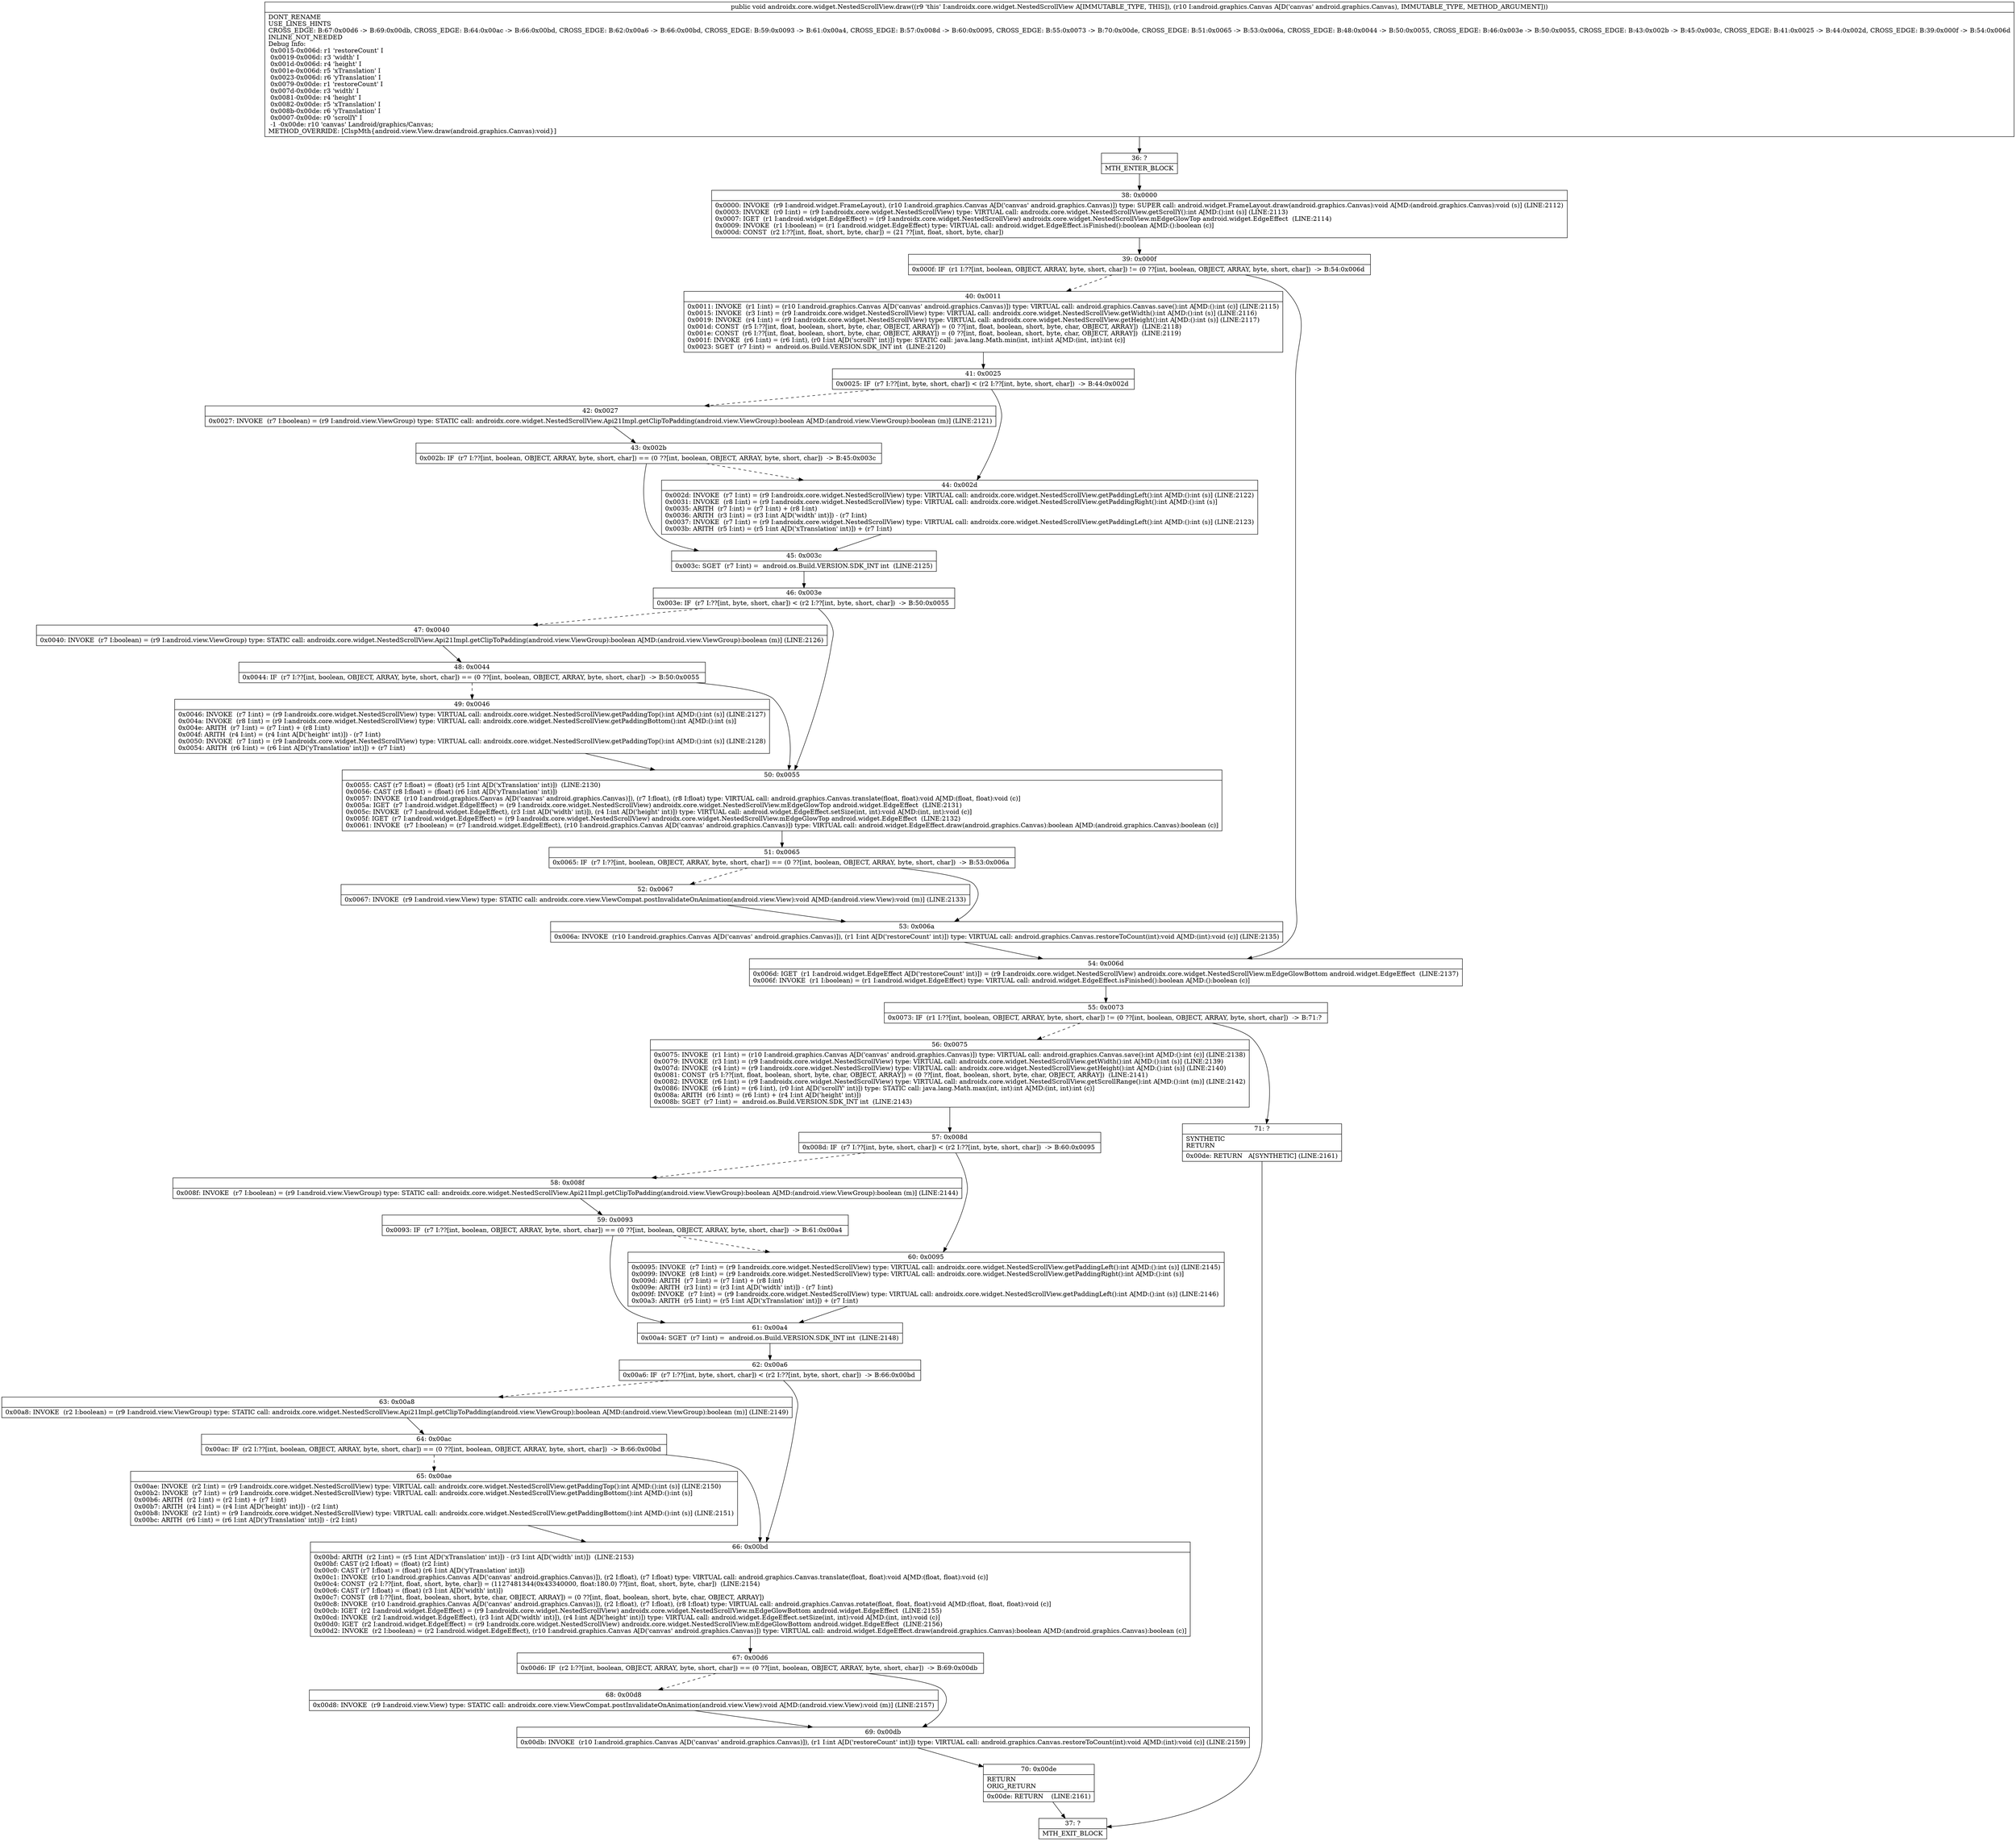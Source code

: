 digraph "CFG forandroidx.core.widget.NestedScrollView.draw(Landroid\/graphics\/Canvas;)V" {
Node_36 [shape=record,label="{36\:\ ?|MTH_ENTER_BLOCK\l}"];
Node_38 [shape=record,label="{38\:\ 0x0000|0x0000: INVOKE  (r9 I:android.widget.FrameLayout), (r10 I:android.graphics.Canvas A[D('canvas' android.graphics.Canvas)]) type: SUPER call: android.widget.FrameLayout.draw(android.graphics.Canvas):void A[MD:(android.graphics.Canvas):void (s)] (LINE:2112)\l0x0003: INVOKE  (r0 I:int) = (r9 I:androidx.core.widget.NestedScrollView) type: VIRTUAL call: androidx.core.widget.NestedScrollView.getScrollY():int A[MD:():int (s)] (LINE:2113)\l0x0007: IGET  (r1 I:android.widget.EdgeEffect) = (r9 I:androidx.core.widget.NestedScrollView) androidx.core.widget.NestedScrollView.mEdgeGlowTop android.widget.EdgeEffect  (LINE:2114)\l0x0009: INVOKE  (r1 I:boolean) = (r1 I:android.widget.EdgeEffect) type: VIRTUAL call: android.widget.EdgeEffect.isFinished():boolean A[MD:():boolean (c)]\l0x000d: CONST  (r2 I:??[int, float, short, byte, char]) = (21 ??[int, float, short, byte, char]) \l}"];
Node_39 [shape=record,label="{39\:\ 0x000f|0x000f: IF  (r1 I:??[int, boolean, OBJECT, ARRAY, byte, short, char]) != (0 ??[int, boolean, OBJECT, ARRAY, byte, short, char])  \-\> B:54:0x006d \l}"];
Node_40 [shape=record,label="{40\:\ 0x0011|0x0011: INVOKE  (r1 I:int) = (r10 I:android.graphics.Canvas A[D('canvas' android.graphics.Canvas)]) type: VIRTUAL call: android.graphics.Canvas.save():int A[MD:():int (c)] (LINE:2115)\l0x0015: INVOKE  (r3 I:int) = (r9 I:androidx.core.widget.NestedScrollView) type: VIRTUAL call: androidx.core.widget.NestedScrollView.getWidth():int A[MD:():int (s)] (LINE:2116)\l0x0019: INVOKE  (r4 I:int) = (r9 I:androidx.core.widget.NestedScrollView) type: VIRTUAL call: androidx.core.widget.NestedScrollView.getHeight():int A[MD:():int (s)] (LINE:2117)\l0x001d: CONST  (r5 I:??[int, float, boolean, short, byte, char, OBJECT, ARRAY]) = (0 ??[int, float, boolean, short, byte, char, OBJECT, ARRAY])  (LINE:2118)\l0x001e: CONST  (r6 I:??[int, float, boolean, short, byte, char, OBJECT, ARRAY]) = (0 ??[int, float, boolean, short, byte, char, OBJECT, ARRAY])  (LINE:2119)\l0x001f: INVOKE  (r6 I:int) = (r6 I:int), (r0 I:int A[D('scrollY' int)]) type: STATIC call: java.lang.Math.min(int, int):int A[MD:(int, int):int (c)]\l0x0023: SGET  (r7 I:int) =  android.os.Build.VERSION.SDK_INT int  (LINE:2120)\l}"];
Node_41 [shape=record,label="{41\:\ 0x0025|0x0025: IF  (r7 I:??[int, byte, short, char]) \< (r2 I:??[int, byte, short, char])  \-\> B:44:0x002d \l}"];
Node_42 [shape=record,label="{42\:\ 0x0027|0x0027: INVOKE  (r7 I:boolean) = (r9 I:android.view.ViewGroup) type: STATIC call: androidx.core.widget.NestedScrollView.Api21Impl.getClipToPadding(android.view.ViewGroup):boolean A[MD:(android.view.ViewGroup):boolean (m)] (LINE:2121)\l}"];
Node_43 [shape=record,label="{43\:\ 0x002b|0x002b: IF  (r7 I:??[int, boolean, OBJECT, ARRAY, byte, short, char]) == (0 ??[int, boolean, OBJECT, ARRAY, byte, short, char])  \-\> B:45:0x003c \l}"];
Node_45 [shape=record,label="{45\:\ 0x003c|0x003c: SGET  (r7 I:int) =  android.os.Build.VERSION.SDK_INT int  (LINE:2125)\l}"];
Node_46 [shape=record,label="{46\:\ 0x003e|0x003e: IF  (r7 I:??[int, byte, short, char]) \< (r2 I:??[int, byte, short, char])  \-\> B:50:0x0055 \l}"];
Node_47 [shape=record,label="{47\:\ 0x0040|0x0040: INVOKE  (r7 I:boolean) = (r9 I:android.view.ViewGroup) type: STATIC call: androidx.core.widget.NestedScrollView.Api21Impl.getClipToPadding(android.view.ViewGroup):boolean A[MD:(android.view.ViewGroup):boolean (m)] (LINE:2126)\l}"];
Node_48 [shape=record,label="{48\:\ 0x0044|0x0044: IF  (r7 I:??[int, boolean, OBJECT, ARRAY, byte, short, char]) == (0 ??[int, boolean, OBJECT, ARRAY, byte, short, char])  \-\> B:50:0x0055 \l}"];
Node_49 [shape=record,label="{49\:\ 0x0046|0x0046: INVOKE  (r7 I:int) = (r9 I:androidx.core.widget.NestedScrollView) type: VIRTUAL call: androidx.core.widget.NestedScrollView.getPaddingTop():int A[MD:():int (s)] (LINE:2127)\l0x004a: INVOKE  (r8 I:int) = (r9 I:androidx.core.widget.NestedScrollView) type: VIRTUAL call: androidx.core.widget.NestedScrollView.getPaddingBottom():int A[MD:():int (s)]\l0x004e: ARITH  (r7 I:int) = (r7 I:int) + (r8 I:int) \l0x004f: ARITH  (r4 I:int) = (r4 I:int A[D('height' int)]) \- (r7 I:int) \l0x0050: INVOKE  (r7 I:int) = (r9 I:androidx.core.widget.NestedScrollView) type: VIRTUAL call: androidx.core.widget.NestedScrollView.getPaddingTop():int A[MD:():int (s)] (LINE:2128)\l0x0054: ARITH  (r6 I:int) = (r6 I:int A[D('yTranslation' int)]) + (r7 I:int) \l}"];
Node_50 [shape=record,label="{50\:\ 0x0055|0x0055: CAST (r7 I:float) = (float) (r5 I:int A[D('xTranslation' int)])  (LINE:2130)\l0x0056: CAST (r8 I:float) = (float) (r6 I:int A[D('yTranslation' int)]) \l0x0057: INVOKE  (r10 I:android.graphics.Canvas A[D('canvas' android.graphics.Canvas)]), (r7 I:float), (r8 I:float) type: VIRTUAL call: android.graphics.Canvas.translate(float, float):void A[MD:(float, float):void (c)]\l0x005a: IGET  (r7 I:android.widget.EdgeEffect) = (r9 I:androidx.core.widget.NestedScrollView) androidx.core.widget.NestedScrollView.mEdgeGlowTop android.widget.EdgeEffect  (LINE:2131)\l0x005c: INVOKE  (r7 I:android.widget.EdgeEffect), (r3 I:int A[D('width' int)]), (r4 I:int A[D('height' int)]) type: VIRTUAL call: android.widget.EdgeEffect.setSize(int, int):void A[MD:(int, int):void (c)]\l0x005f: IGET  (r7 I:android.widget.EdgeEffect) = (r9 I:androidx.core.widget.NestedScrollView) androidx.core.widget.NestedScrollView.mEdgeGlowTop android.widget.EdgeEffect  (LINE:2132)\l0x0061: INVOKE  (r7 I:boolean) = (r7 I:android.widget.EdgeEffect), (r10 I:android.graphics.Canvas A[D('canvas' android.graphics.Canvas)]) type: VIRTUAL call: android.widget.EdgeEffect.draw(android.graphics.Canvas):boolean A[MD:(android.graphics.Canvas):boolean (c)]\l}"];
Node_51 [shape=record,label="{51\:\ 0x0065|0x0065: IF  (r7 I:??[int, boolean, OBJECT, ARRAY, byte, short, char]) == (0 ??[int, boolean, OBJECT, ARRAY, byte, short, char])  \-\> B:53:0x006a \l}"];
Node_52 [shape=record,label="{52\:\ 0x0067|0x0067: INVOKE  (r9 I:android.view.View) type: STATIC call: androidx.core.view.ViewCompat.postInvalidateOnAnimation(android.view.View):void A[MD:(android.view.View):void (m)] (LINE:2133)\l}"];
Node_53 [shape=record,label="{53\:\ 0x006a|0x006a: INVOKE  (r10 I:android.graphics.Canvas A[D('canvas' android.graphics.Canvas)]), (r1 I:int A[D('restoreCount' int)]) type: VIRTUAL call: android.graphics.Canvas.restoreToCount(int):void A[MD:(int):void (c)] (LINE:2135)\l}"];
Node_44 [shape=record,label="{44\:\ 0x002d|0x002d: INVOKE  (r7 I:int) = (r9 I:androidx.core.widget.NestedScrollView) type: VIRTUAL call: androidx.core.widget.NestedScrollView.getPaddingLeft():int A[MD:():int (s)] (LINE:2122)\l0x0031: INVOKE  (r8 I:int) = (r9 I:androidx.core.widget.NestedScrollView) type: VIRTUAL call: androidx.core.widget.NestedScrollView.getPaddingRight():int A[MD:():int (s)]\l0x0035: ARITH  (r7 I:int) = (r7 I:int) + (r8 I:int) \l0x0036: ARITH  (r3 I:int) = (r3 I:int A[D('width' int)]) \- (r7 I:int) \l0x0037: INVOKE  (r7 I:int) = (r9 I:androidx.core.widget.NestedScrollView) type: VIRTUAL call: androidx.core.widget.NestedScrollView.getPaddingLeft():int A[MD:():int (s)] (LINE:2123)\l0x003b: ARITH  (r5 I:int) = (r5 I:int A[D('xTranslation' int)]) + (r7 I:int) \l}"];
Node_54 [shape=record,label="{54\:\ 0x006d|0x006d: IGET  (r1 I:android.widget.EdgeEffect A[D('restoreCount' int)]) = (r9 I:androidx.core.widget.NestedScrollView) androidx.core.widget.NestedScrollView.mEdgeGlowBottom android.widget.EdgeEffect  (LINE:2137)\l0x006f: INVOKE  (r1 I:boolean) = (r1 I:android.widget.EdgeEffect) type: VIRTUAL call: android.widget.EdgeEffect.isFinished():boolean A[MD:():boolean (c)]\l}"];
Node_55 [shape=record,label="{55\:\ 0x0073|0x0073: IF  (r1 I:??[int, boolean, OBJECT, ARRAY, byte, short, char]) != (0 ??[int, boolean, OBJECT, ARRAY, byte, short, char])  \-\> B:71:? \l}"];
Node_56 [shape=record,label="{56\:\ 0x0075|0x0075: INVOKE  (r1 I:int) = (r10 I:android.graphics.Canvas A[D('canvas' android.graphics.Canvas)]) type: VIRTUAL call: android.graphics.Canvas.save():int A[MD:():int (c)] (LINE:2138)\l0x0079: INVOKE  (r3 I:int) = (r9 I:androidx.core.widget.NestedScrollView) type: VIRTUAL call: androidx.core.widget.NestedScrollView.getWidth():int A[MD:():int (s)] (LINE:2139)\l0x007d: INVOKE  (r4 I:int) = (r9 I:androidx.core.widget.NestedScrollView) type: VIRTUAL call: androidx.core.widget.NestedScrollView.getHeight():int A[MD:():int (s)] (LINE:2140)\l0x0081: CONST  (r5 I:??[int, float, boolean, short, byte, char, OBJECT, ARRAY]) = (0 ??[int, float, boolean, short, byte, char, OBJECT, ARRAY])  (LINE:2141)\l0x0082: INVOKE  (r6 I:int) = (r9 I:androidx.core.widget.NestedScrollView) type: VIRTUAL call: androidx.core.widget.NestedScrollView.getScrollRange():int A[MD:():int (m)] (LINE:2142)\l0x0086: INVOKE  (r6 I:int) = (r6 I:int), (r0 I:int A[D('scrollY' int)]) type: STATIC call: java.lang.Math.max(int, int):int A[MD:(int, int):int (c)]\l0x008a: ARITH  (r6 I:int) = (r6 I:int) + (r4 I:int A[D('height' int)]) \l0x008b: SGET  (r7 I:int) =  android.os.Build.VERSION.SDK_INT int  (LINE:2143)\l}"];
Node_57 [shape=record,label="{57\:\ 0x008d|0x008d: IF  (r7 I:??[int, byte, short, char]) \< (r2 I:??[int, byte, short, char])  \-\> B:60:0x0095 \l}"];
Node_58 [shape=record,label="{58\:\ 0x008f|0x008f: INVOKE  (r7 I:boolean) = (r9 I:android.view.ViewGroup) type: STATIC call: androidx.core.widget.NestedScrollView.Api21Impl.getClipToPadding(android.view.ViewGroup):boolean A[MD:(android.view.ViewGroup):boolean (m)] (LINE:2144)\l}"];
Node_59 [shape=record,label="{59\:\ 0x0093|0x0093: IF  (r7 I:??[int, boolean, OBJECT, ARRAY, byte, short, char]) == (0 ??[int, boolean, OBJECT, ARRAY, byte, short, char])  \-\> B:61:0x00a4 \l}"];
Node_61 [shape=record,label="{61\:\ 0x00a4|0x00a4: SGET  (r7 I:int) =  android.os.Build.VERSION.SDK_INT int  (LINE:2148)\l}"];
Node_62 [shape=record,label="{62\:\ 0x00a6|0x00a6: IF  (r7 I:??[int, byte, short, char]) \< (r2 I:??[int, byte, short, char])  \-\> B:66:0x00bd \l}"];
Node_63 [shape=record,label="{63\:\ 0x00a8|0x00a8: INVOKE  (r2 I:boolean) = (r9 I:android.view.ViewGroup) type: STATIC call: androidx.core.widget.NestedScrollView.Api21Impl.getClipToPadding(android.view.ViewGroup):boolean A[MD:(android.view.ViewGroup):boolean (m)] (LINE:2149)\l}"];
Node_64 [shape=record,label="{64\:\ 0x00ac|0x00ac: IF  (r2 I:??[int, boolean, OBJECT, ARRAY, byte, short, char]) == (0 ??[int, boolean, OBJECT, ARRAY, byte, short, char])  \-\> B:66:0x00bd \l}"];
Node_65 [shape=record,label="{65\:\ 0x00ae|0x00ae: INVOKE  (r2 I:int) = (r9 I:androidx.core.widget.NestedScrollView) type: VIRTUAL call: androidx.core.widget.NestedScrollView.getPaddingTop():int A[MD:():int (s)] (LINE:2150)\l0x00b2: INVOKE  (r7 I:int) = (r9 I:androidx.core.widget.NestedScrollView) type: VIRTUAL call: androidx.core.widget.NestedScrollView.getPaddingBottom():int A[MD:():int (s)]\l0x00b6: ARITH  (r2 I:int) = (r2 I:int) + (r7 I:int) \l0x00b7: ARITH  (r4 I:int) = (r4 I:int A[D('height' int)]) \- (r2 I:int) \l0x00b8: INVOKE  (r2 I:int) = (r9 I:androidx.core.widget.NestedScrollView) type: VIRTUAL call: androidx.core.widget.NestedScrollView.getPaddingBottom():int A[MD:():int (s)] (LINE:2151)\l0x00bc: ARITH  (r6 I:int) = (r6 I:int A[D('yTranslation' int)]) \- (r2 I:int) \l}"];
Node_66 [shape=record,label="{66\:\ 0x00bd|0x00bd: ARITH  (r2 I:int) = (r5 I:int A[D('xTranslation' int)]) \- (r3 I:int A[D('width' int)])  (LINE:2153)\l0x00bf: CAST (r2 I:float) = (float) (r2 I:int) \l0x00c0: CAST (r7 I:float) = (float) (r6 I:int A[D('yTranslation' int)]) \l0x00c1: INVOKE  (r10 I:android.graphics.Canvas A[D('canvas' android.graphics.Canvas)]), (r2 I:float), (r7 I:float) type: VIRTUAL call: android.graphics.Canvas.translate(float, float):void A[MD:(float, float):void (c)]\l0x00c4: CONST  (r2 I:??[int, float, short, byte, char]) = (1127481344(0x43340000, float:180.0) ??[int, float, short, byte, char])  (LINE:2154)\l0x00c6: CAST (r7 I:float) = (float) (r3 I:int A[D('width' int)]) \l0x00c7: CONST  (r8 I:??[int, float, boolean, short, byte, char, OBJECT, ARRAY]) = (0 ??[int, float, boolean, short, byte, char, OBJECT, ARRAY]) \l0x00c8: INVOKE  (r10 I:android.graphics.Canvas A[D('canvas' android.graphics.Canvas)]), (r2 I:float), (r7 I:float), (r8 I:float) type: VIRTUAL call: android.graphics.Canvas.rotate(float, float, float):void A[MD:(float, float, float):void (c)]\l0x00cb: IGET  (r2 I:android.widget.EdgeEffect) = (r9 I:androidx.core.widget.NestedScrollView) androidx.core.widget.NestedScrollView.mEdgeGlowBottom android.widget.EdgeEffect  (LINE:2155)\l0x00cd: INVOKE  (r2 I:android.widget.EdgeEffect), (r3 I:int A[D('width' int)]), (r4 I:int A[D('height' int)]) type: VIRTUAL call: android.widget.EdgeEffect.setSize(int, int):void A[MD:(int, int):void (c)]\l0x00d0: IGET  (r2 I:android.widget.EdgeEffect) = (r9 I:androidx.core.widget.NestedScrollView) androidx.core.widget.NestedScrollView.mEdgeGlowBottom android.widget.EdgeEffect  (LINE:2156)\l0x00d2: INVOKE  (r2 I:boolean) = (r2 I:android.widget.EdgeEffect), (r10 I:android.graphics.Canvas A[D('canvas' android.graphics.Canvas)]) type: VIRTUAL call: android.widget.EdgeEffect.draw(android.graphics.Canvas):boolean A[MD:(android.graphics.Canvas):boolean (c)]\l}"];
Node_67 [shape=record,label="{67\:\ 0x00d6|0x00d6: IF  (r2 I:??[int, boolean, OBJECT, ARRAY, byte, short, char]) == (0 ??[int, boolean, OBJECT, ARRAY, byte, short, char])  \-\> B:69:0x00db \l}"];
Node_68 [shape=record,label="{68\:\ 0x00d8|0x00d8: INVOKE  (r9 I:android.view.View) type: STATIC call: androidx.core.view.ViewCompat.postInvalidateOnAnimation(android.view.View):void A[MD:(android.view.View):void (m)] (LINE:2157)\l}"];
Node_69 [shape=record,label="{69\:\ 0x00db|0x00db: INVOKE  (r10 I:android.graphics.Canvas A[D('canvas' android.graphics.Canvas)]), (r1 I:int A[D('restoreCount' int)]) type: VIRTUAL call: android.graphics.Canvas.restoreToCount(int):void A[MD:(int):void (c)] (LINE:2159)\l}"];
Node_70 [shape=record,label="{70\:\ 0x00de|RETURN\lORIG_RETURN\l|0x00de: RETURN    (LINE:2161)\l}"];
Node_37 [shape=record,label="{37\:\ ?|MTH_EXIT_BLOCK\l}"];
Node_60 [shape=record,label="{60\:\ 0x0095|0x0095: INVOKE  (r7 I:int) = (r9 I:androidx.core.widget.NestedScrollView) type: VIRTUAL call: androidx.core.widget.NestedScrollView.getPaddingLeft():int A[MD:():int (s)] (LINE:2145)\l0x0099: INVOKE  (r8 I:int) = (r9 I:androidx.core.widget.NestedScrollView) type: VIRTUAL call: androidx.core.widget.NestedScrollView.getPaddingRight():int A[MD:():int (s)]\l0x009d: ARITH  (r7 I:int) = (r7 I:int) + (r8 I:int) \l0x009e: ARITH  (r3 I:int) = (r3 I:int A[D('width' int)]) \- (r7 I:int) \l0x009f: INVOKE  (r7 I:int) = (r9 I:androidx.core.widget.NestedScrollView) type: VIRTUAL call: androidx.core.widget.NestedScrollView.getPaddingLeft():int A[MD:():int (s)] (LINE:2146)\l0x00a3: ARITH  (r5 I:int) = (r5 I:int A[D('xTranslation' int)]) + (r7 I:int) \l}"];
Node_71 [shape=record,label="{71\:\ ?|SYNTHETIC\lRETURN\l|0x00de: RETURN   A[SYNTHETIC] (LINE:2161)\l}"];
MethodNode[shape=record,label="{public void androidx.core.widget.NestedScrollView.draw((r9 'this' I:androidx.core.widget.NestedScrollView A[IMMUTABLE_TYPE, THIS]), (r10 I:android.graphics.Canvas A[D('canvas' android.graphics.Canvas), IMMUTABLE_TYPE, METHOD_ARGUMENT]))  | DONT_RENAME\lUSE_LINES_HINTS\lCROSS_EDGE: B:67:0x00d6 \-\> B:69:0x00db, CROSS_EDGE: B:64:0x00ac \-\> B:66:0x00bd, CROSS_EDGE: B:62:0x00a6 \-\> B:66:0x00bd, CROSS_EDGE: B:59:0x0093 \-\> B:61:0x00a4, CROSS_EDGE: B:57:0x008d \-\> B:60:0x0095, CROSS_EDGE: B:55:0x0073 \-\> B:70:0x00de, CROSS_EDGE: B:51:0x0065 \-\> B:53:0x006a, CROSS_EDGE: B:48:0x0044 \-\> B:50:0x0055, CROSS_EDGE: B:46:0x003e \-\> B:50:0x0055, CROSS_EDGE: B:43:0x002b \-\> B:45:0x003c, CROSS_EDGE: B:41:0x0025 \-\> B:44:0x002d, CROSS_EDGE: B:39:0x000f \-\> B:54:0x006d\lINLINE_NOT_NEEDED\lDebug Info:\l  0x0015\-0x006d: r1 'restoreCount' I\l  0x0019\-0x006d: r3 'width' I\l  0x001d\-0x006d: r4 'height' I\l  0x001e\-0x006d: r5 'xTranslation' I\l  0x0023\-0x006d: r6 'yTranslation' I\l  0x0079\-0x00de: r1 'restoreCount' I\l  0x007d\-0x00de: r3 'width' I\l  0x0081\-0x00de: r4 'height' I\l  0x0082\-0x00de: r5 'xTranslation' I\l  0x008b\-0x00de: r6 'yTranslation' I\l  0x0007\-0x00de: r0 'scrollY' I\l  \-1 \-0x00de: r10 'canvas' Landroid\/graphics\/Canvas;\lMETHOD_OVERRIDE: [ClspMth\{android.view.View.draw(android.graphics.Canvas):void\}]\l}"];
MethodNode -> Node_36;Node_36 -> Node_38;
Node_38 -> Node_39;
Node_39 -> Node_40[style=dashed];
Node_39 -> Node_54;
Node_40 -> Node_41;
Node_41 -> Node_42[style=dashed];
Node_41 -> Node_44;
Node_42 -> Node_43;
Node_43 -> Node_44[style=dashed];
Node_43 -> Node_45;
Node_45 -> Node_46;
Node_46 -> Node_47[style=dashed];
Node_46 -> Node_50;
Node_47 -> Node_48;
Node_48 -> Node_49[style=dashed];
Node_48 -> Node_50;
Node_49 -> Node_50;
Node_50 -> Node_51;
Node_51 -> Node_52[style=dashed];
Node_51 -> Node_53;
Node_52 -> Node_53;
Node_53 -> Node_54;
Node_44 -> Node_45;
Node_54 -> Node_55;
Node_55 -> Node_56[style=dashed];
Node_55 -> Node_71;
Node_56 -> Node_57;
Node_57 -> Node_58[style=dashed];
Node_57 -> Node_60;
Node_58 -> Node_59;
Node_59 -> Node_60[style=dashed];
Node_59 -> Node_61;
Node_61 -> Node_62;
Node_62 -> Node_63[style=dashed];
Node_62 -> Node_66;
Node_63 -> Node_64;
Node_64 -> Node_65[style=dashed];
Node_64 -> Node_66;
Node_65 -> Node_66;
Node_66 -> Node_67;
Node_67 -> Node_68[style=dashed];
Node_67 -> Node_69;
Node_68 -> Node_69;
Node_69 -> Node_70;
Node_70 -> Node_37;
Node_60 -> Node_61;
Node_71 -> Node_37;
}

